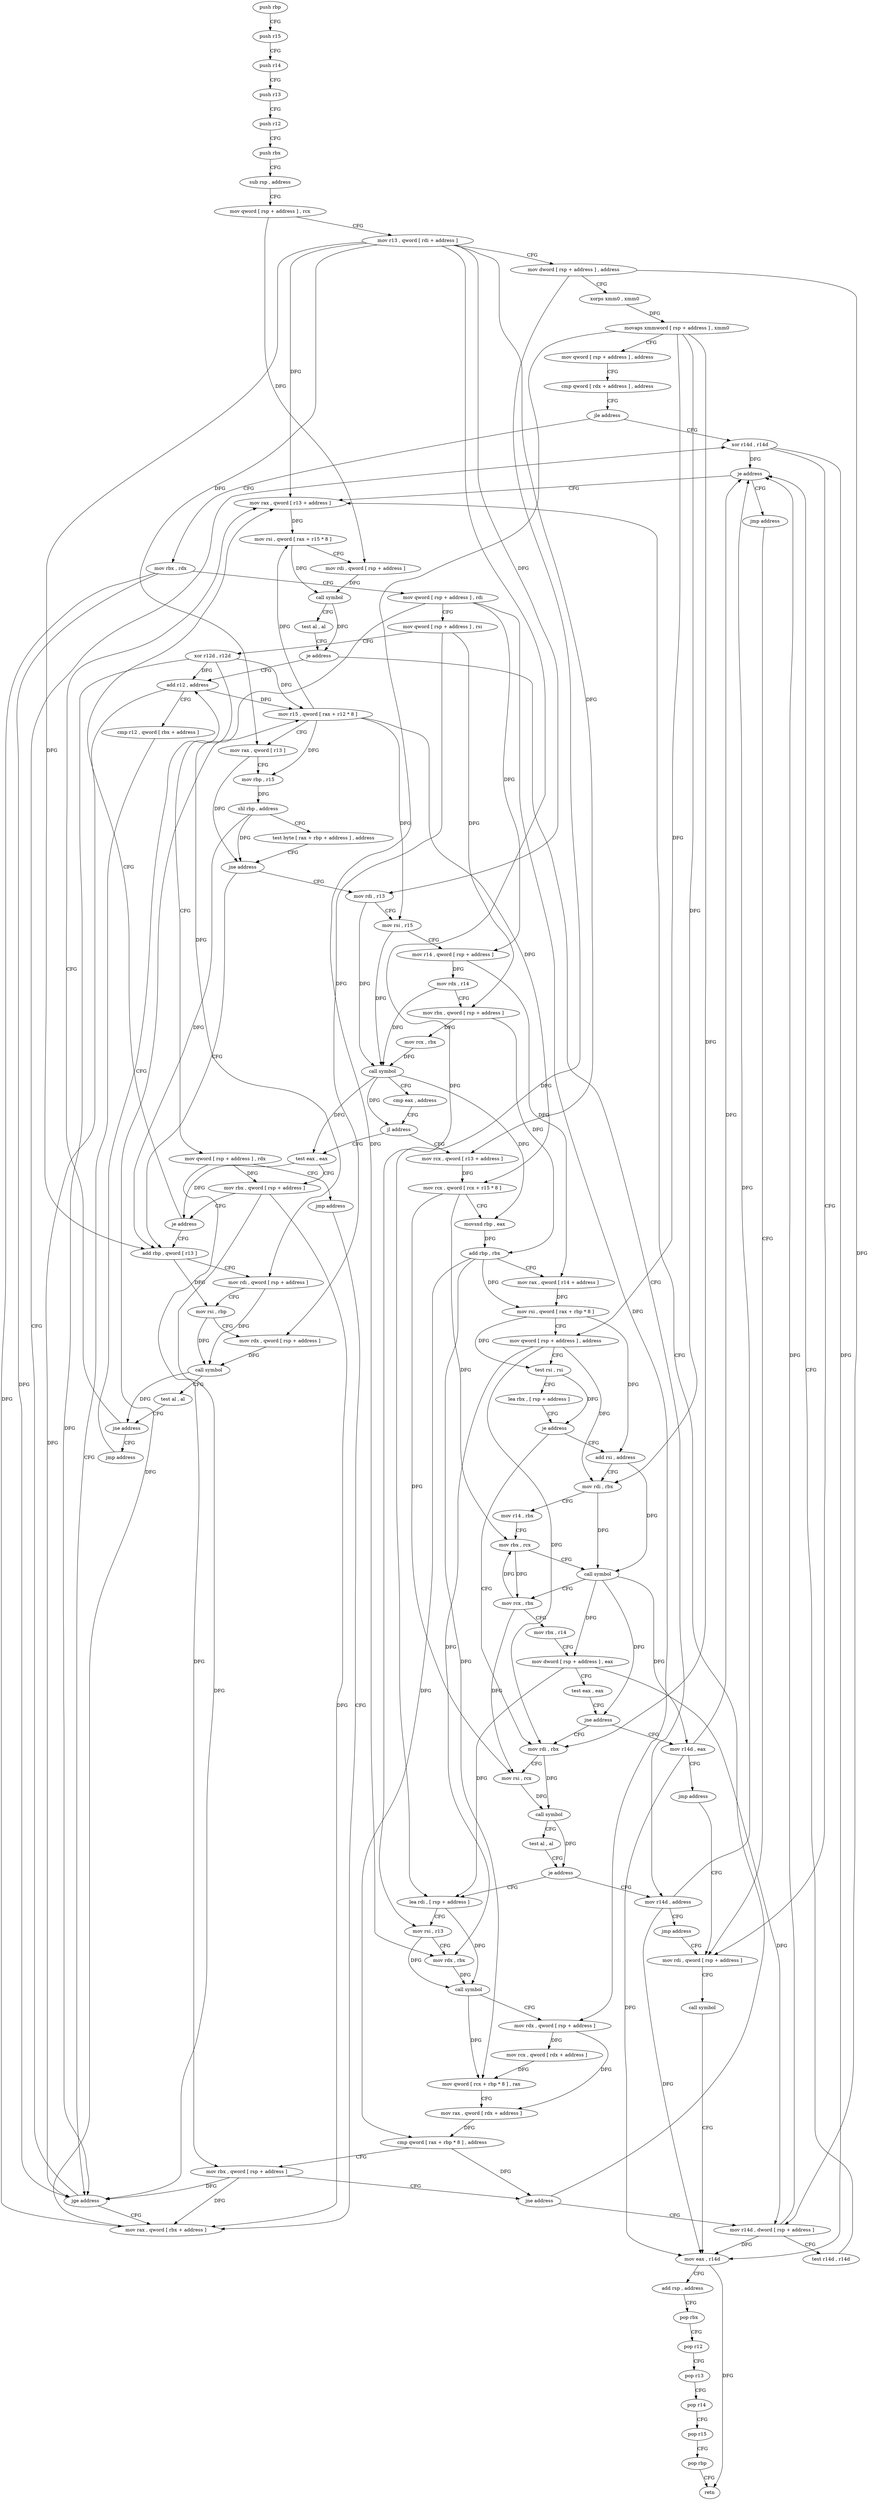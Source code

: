 digraph "func" {
"4254224" [label = "push rbp" ]
"4254225" [label = "push r15" ]
"4254227" [label = "push r14" ]
"4254229" [label = "push r13" ]
"4254231" [label = "push r12" ]
"4254233" [label = "push rbx" ]
"4254234" [label = "sub rsp , address" ]
"4254238" [label = "mov qword [ rsp + address ] , rcx" ]
"4254243" [label = "mov r13 , qword [ rdi + address ]" ]
"4254250" [label = "mov dword [ rsp + address ] , address" ]
"4254258" [label = "xorps xmm0 , xmm0" ]
"4254261" [label = "movaps xmmword [ rsp + address ] , xmm0" ]
"4254266" [label = "mov qword [ rsp + address ] , address" ]
"4254275" [label = "cmp qword [ rdx + address ] , address" ]
"4254280" [label = "jle address" ]
"4254630" [label = "xor r14d , r14d" ]
"4254286" [label = "mov rbx , rdx" ]
"4254633" [label = "mov rdi , qword [ rsp + address ]" ]
"4254289" [label = "mov qword [ rsp + address ] , rdi" ]
"4254294" [label = "mov qword [ rsp + address ] , rsi" ]
"4254299" [label = "xor r12d , r12d" ]
"4254302" [label = "mov qword [ rsp + address ] , rdx" ]
"4254307" [label = "jmp address" ]
"4254369" [label = "mov rax , qword [ rbx + address ]" ]
"4254373" [label = "mov r15 , qword [ rax + r12 * 8 ]" ]
"4254377" [label = "mov rax , qword [ r13 ]" ]
"4254381" [label = "mov rbp , r15" ]
"4254384" [label = "shl rbp , address" ]
"4254388" [label = "test byte [ rax + rbp + address ] , address" ]
"4254393" [label = "jne address" ]
"4254432" [label = "mov rdi , r13" ]
"4254395" [label = "add rbp , qword [ r13 ]" ]
"4254435" [label = "mov rsi , r15" ]
"4254438" [label = "mov r14 , qword [ rsp + address ]" ]
"4254443" [label = "mov rdx , r14" ]
"4254446" [label = "mov rbx , qword [ rsp + address ]" ]
"4254451" [label = "mov rcx , rbx" ]
"4254454" [label = "call symbol" ]
"4254459" [label = "cmp eax , address" ]
"4254462" [label = "jl address" ]
"4254320" [label = "test eax , eax" ]
"4254468" [label = "mov rcx , qword [ r13 + address ]" ]
"4254399" [label = "mov rdi , qword [ rsp + address ]" ]
"4254404" [label = "mov rsi , rbp" ]
"4254407" [label = "mov rdx , qword [ rsp + address ]" ]
"4254412" [label = "call symbol" ]
"4254417" [label = "test al , al" ]
"4254419" [label = "jne address" ]
"4254329" [label = "mov rax , qword [ r13 + address ]" ]
"4254421" [label = "jmp address" ]
"4254322" [label = "mov rbx , qword [ rsp + address ]" ]
"4254327" [label = "je address" ]
"4254472" [label = "mov rcx , qword [ rcx + r15 * 8 ]" ]
"4254476" [label = "movsxd rbp , eax" ]
"4254479" [label = "add rbp , rbx" ]
"4254482" [label = "mov rax , qword [ r14 + address ]" ]
"4254489" [label = "mov rsi , qword [ rax + rbp * 8 ]" ]
"4254493" [label = "mov qword [ rsp + address ] , address" ]
"4254502" [label = "test rsi , rsi" ]
"4254505" [label = "lea rbx , [ rsp + address ]" ]
"4254510" [label = "je address" ]
"4254544" [label = "mov rdi , rbx" ]
"4254512" [label = "add rsi , address" ]
"4254333" [label = "mov rsi , qword [ rax + r15 * 8 ]" ]
"4254337" [label = "mov rdi , qword [ rsp + address ]" ]
"4254342" [label = "call symbol" ]
"4254347" [label = "test al , al" ]
"4254349" [label = "je address" ]
"4254661" [label = "mov r14d , address" ]
"4254355" [label = "add r12 , address" ]
"4254547" [label = "mov rsi , rcx" ]
"4254550" [label = "call symbol" ]
"4254555" [label = "test al , al" ]
"4254557" [label = "je address" ]
"4254559" [label = "lea rdi , [ rsp + address ]" ]
"4254516" [label = "mov rdi , rbx" ]
"4254519" [label = "mov r14 , rbx" ]
"4254522" [label = "mov rbx , rcx" ]
"4254525" [label = "call symbol" ]
"4254530" [label = "mov rcx , rbx" ]
"4254533" [label = "mov rbx , r14" ]
"4254536" [label = "mov dword [ rsp + address ] , eax" ]
"4254540" [label = "test eax , eax" ]
"4254542" [label = "jne address" ]
"4254669" [label = "mov r14d , eax" ]
"4254667" [label = "jmp address" ]
"4254359" [label = "cmp r12 , qword [ rbx + address ]" ]
"4254363" [label = "jge address" ]
"4254564" [label = "mov rsi , r13" ]
"4254567" [label = "mov rdx , rbx" ]
"4254570" [label = "call symbol" ]
"4254575" [label = "mov rdx , qword [ rsp + address ]" ]
"4254580" [label = "mov rcx , qword [ rdx + address ]" ]
"4254587" [label = "mov qword [ rcx + rbp * 8 ] , rax" ]
"4254591" [label = "mov rax , qword [ rdx + address ]" ]
"4254598" [label = "cmp qword [ rax + rbp * 8 ] , address" ]
"4254603" [label = "mov rbx , qword [ rsp + address ]" ]
"4254608" [label = "jne address" ]
"4254614" [label = "mov r14d , dword [ rsp + address ]" ]
"4254672" [label = "jmp address" ]
"4254638" [label = "call symbol" ]
"4254643" [label = "mov eax , r14d" ]
"4254646" [label = "add rsp , address" ]
"4254650" [label = "pop rbx" ]
"4254651" [label = "pop r12" ]
"4254653" [label = "pop r13" ]
"4254655" [label = "pop r14" ]
"4254657" [label = "pop r15" ]
"4254659" [label = "pop rbp" ]
"4254660" [label = "retn" ]
"4254619" [label = "test r14d , r14d" ]
"4254622" [label = "je address" ]
"4254628" [label = "jmp address" ]
"4254224" -> "4254225" [ label = "CFG" ]
"4254225" -> "4254227" [ label = "CFG" ]
"4254227" -> "4254229" [ label = "CFG" ]
"4254229" -> "4254231" [ label = "CFG" ]
"4254231" -> "4254233" [ label = "CFG" ]
"4254233" -> "4254234" [ label = "CFG" ]
"4254234" -> "4254238" [ label = "CFG" ]
"4254238" -> "4254243" [ label = "CFG" ]
"4254238" -> "4254337" [ label = "DFG" ]
"4254243" -> "4254250" [ label = "CFG" ]
"4254243" -> "4254377" [ label = "DFG" ]
"4254243" -> "4254432" [ label = "DFG" ]
"4254243" -> "4254395" [ label = "DFG" ]
"4254243" -> "4254468" [ label = "DFG" ]
"4254243" -> "4254329" [ label = "DFG" ]
"4254243" -> "4254564" [ label = "DFG" ]
"4254250" -> "4254258" [ label = "CFG" ]
"4254250" -> "4254614" [ label = "DFG" ]
"4254250" -> "4254559" [ label = "DFG" ]
"4254258" -> "4254261" [ label = "DFG" ]
"4254261" -> "4254266" [ label = "CFG" ]
"4254261" -> "4254493" [ label = "DFG" ]
"4254261" -> "4254544" [ label = "DFG" ]
"4254261" -> "4254516" [ label = "DFG" ]
"4254261" -> "4254567" [ label = "DFG" ]
"4254266" -> "4254275" [ label = "CFG" ]
"4254275" -> "4254280" [ label = "CFG" ]
"4254280" -> "4254630" [ label = "CFG" ]
"4254280" -> "4254286" [ label = "CFG" ]
"4254630" -> "4254633" [ label = "CFG" ]
"4254630" -> "4254643" [ label = "DFG" ]
"4254630" -> "4254622" [ label = "DFG" ]
"4254286" -> "4254289" [ label = "CFG" ]
"4254286" -> "4254369" [ label = "DFG" ]
"4254286" -> "4254363" [ label = "DFG" ]
"4254633" -> "4254638" [ label = "CFG" ]
"4254289" -> "4254294" [ label = "CFG" ]
"4254289" -> "4254438" [ label = "DFG" ]
"4254289" -> "4254399" [ label = "DFG" ]
"4254289" -> "4254575" [ label = "DFG" ]
"4254294" -> "4254299" [ label = "CFG" ]
"4254294" -> "4254446" [ label = "DFG" ]
"4254294" -> "4254407" [ label = "DFG" ]
"4254299" -> "4254302" [ label = "CFG" ]
"4254299" -> "4254373" [ label = "DFG" ]
"4254299" -> "4254355" [ label = "DFG" ]
"4254299" -> "4254363" [ label = "DFG" ]
"4254302" -> "4254307" [ label = "CFG" ]
"4254302" -> "4254322" [ label = "DFG" ]
"4254302" -> "4254603" [ label = "DFG" ]
"4254307" -> "4254369" [ label = "CFG" ]
"4254369" -> "4254373" [ label = "DFG" ]
"4254373" -> "4254377" [ label = "CFG" ]
"4254373" -> "4254381" [ label = "DFG" ]
"4254373" -> "4254435" [ label = "DFG" ]
"4254373" -> "4254472" [ label = "DFG" ]
"4254373" -> "4254333" [ label = "DFG" ]
"4254377" -> "4254381" [ label = "CFG" ]
"4254377" -> "4254393" [ label = "DFG" ]
"4254381" -> "4254384" [ label = "DFG" ]
"4254384" -> "4254388" [ label = "CFG" ]
"4254384" -> "4254393" [ label = "DFG" ]
"4254384" -> "4254395" [ label = "DFG" ]
"4254388" -> "4254393" [ label = "CFG" ]
"4254393" -> "4254432" [ label = "CFG" ]
"4254393" -> "4254395" [ label = "CFG" ]
"4254432" -> "4254435" [ label = "CFG" ]
"4254432" -> "4254454" [ label = "DFG" ]
"4254395" -> "4254399" [ label = "CFG" ]
"4254395" -> "4254404" [ label = "DFG" ]
"4254435" -> "4254438" [ label = "CFG" ]
"4254435" -> "4254454" [ label = "DFG" ]
"4254438" -> "4254443" [ label = "DFG" ]
"4254438" -> "4254482" [ label = "DFG" ]
"4254443" -> "4254446" [ label = "CFG" ]
"4254443" -> "4254454" [ label = "DFG" ]
"4254446" -> "4254451" [ label = "DFG" ]
"4254446" -> "4254479" [ label = "DFG" ]
"4254451" -> "4254454" [ label = "DFG" ]
"4254454" -> "4254459" [ label = "CFG" ]
"4254454" -> "4254462" [ label = "DFG" ]
"4254454" -> "4254320" [ label = "DFG" ]
"4254454" -> "4254476" [ label = "DFG" ]
"4254459" -> "4254462" [ label = "CFG" ]
"4254462" -> "4254320" [ label = "CFG" ]
"4254462" -> "4254468" [ label = "CFG" ]
"4254320" -> "4254322" [ label = "CFG" ]
"4254320" -> "4254327" [ label = "DFG" ]
"4254468" -> "4254472" [ label = "DFG" ]
"4254399" -> "4254404" [ label = "CFG" ]
"4254399" -> "4254412" [ label = "DFG" ]
"4254404" -> "4254407" [ label = "CFG" ]
"4254404" -> "4254412" [ label = "DFG" ]
"4254407" -> "4254412" [ label = "DFG" ]
"4254412" -> "4254417" [ label = "CFG" ]
"4254412" -> "4254419" [ label = "DFG" ]
"4254417" -> "4254419" [ label = "CFG" ]
"4254419" -> "4254329" [ label = "CFG" ]
"4254419" -> "4254421" [ label = "CFG" ]
"4254329" -> "4254333" [ label = "DFG" ]
"4254421" -> "4254355" [ label = "CFG" ]
"4254322" -> "4254327" [ label = "CFG" ]
"4254322" -> "4254369" [ label = "DFG" ]
"4254322" -> "4254363" [ label = "DFG" ]
"4254327" -> "4254395" [ label = "CFG" ]
"4254327" -> "4254329" [ label = "CFG" ]
"4254472" -> "4254476" [ label = "CFG" ]
"4254472" -> "4254547" [ label = "DFG" ]
"4254472" -> "4254522" [ label = "DFG" ]
"4254476" -> "4254479" [ label = "DFG" ]
"4254479" -> "4254482" [ label = "CFG" ]
"4254479" -> "4254489" [ label = "DFG" ]
"4254479" -> "4254587" [ label = "DFG" ]
"4254479" -> "4254598" [ label = "DFG" ]
"4254482" -> "4254489" [ label = "DFG" ]
"4254489" -> "4254493" [ label = "CFG" ]
"4254489" -> "4254502" [ label = "DFG" ]
"4254489" -> "4254512" [ label = "DFG" ]
"4254493" -> "4254502" [ label = "CFG" ]
"4254493" -> "4254544" [ label = "DFG" ]
"4254493" -> "4254516" [ label = "DFG" ]
"4254493" -> "4254567" [ label = "DFG" ]
"4254502" -> "4254505" [ label = "CFG" ]
"4254502" -> "4254510" [ label = "DFG" ]
"4254505" -> "4254510" [ label = "CFG" ]
"4254510" -> "4254544" [ label = "CFG" ]
"4254510" -> "4254512" [ label = "CFG" ]
"4254544" -> "4254547" [ label = "CFG" ]
"4254544" -> "4254550" [ label = "DFG" ]
"4254512" -> "4254516" [ label = "CFG" ]
"4254512" -> "4254525" [ label = "DFG" ]
"4254333" -> "4254337" [ label = "CFG" ]
"4254333" -> "4254342" [ label = "DFG" ]
"4254337" -> "4254342" [ label = "DFG" ]
"4254342" -> "4254347" [ label = "CFG" ]
"4254342" -> "4254349" [ label = "DFG" ]
"4254347" -> "4254349" [ label = "CFG" ]
"4254349" -> "4254661" [ label = "CFG" ]
"4254349" -> "4254355" [ label = "CFG" ]
"4254661" -> "4254667" [ label = "CFG" ]
"4254661" -> "4254643" [ label = "DFG" ]
"4254661" -> "4254622" [ label = "DFG" ]
"4254355" -> "4254359" [ label = "CFG" ]
"4254355" -> "4254373" [ label = "DFG" ]
"4254355" -> "4254363" [ label = "DFG" ]
"4254547" -> "4254550" [ label = "DFG" ]
"4254550" -> "4254555" [ label = "CFG" ]
"4254550" -> "4254557" [ label = "DFG" ]
"4254555" -> "4254557" [ label = "CFG" ]
"4254557" -> "4254661" [ label = "CFG" ]
"4254557" -> "4254559" [ label = "CFG" ]
"4254559" -> "4254564" [ label = "CFG" ]
"4254559" -> "4254570" [ label = "DFG" ]
"4254516" -> "4254519" [ label = "CFG" ]
"4254516" -> "4254525" [ label = "DFG" ]
"4254519" -> "4254522" [ label = "CFG" ]
"4254522" -> "4254525" [ label = "CFG" ]
"4254522" -> "4254530" [ label = "DFG" ]
"4254525" -> "4254530" [ label = "CFG" ]
"4254525" -> "4254536" [ label = "DFG" ]
"4254525" -> "4254542" [ label = "DFG" ]
"4254525" -> "4254669" [ label = "DFG" ]
"4254530" -> "4254533" [ label = "CFG" ]
"4254530" -> "4254547" [ label = "DFG" ]
"4254530" -> "4254522" [ label = "DFG" ]
"4254533" -> "4254536" [ label = "CFG" ]
"4254536" -> "4254540" [ label = "CFG" ]
"4254536" -> "4254614" [ label = "DFG" ]
"4254536" -> "4254559" [ label = "DFG" ]
"4254540" -> "4254542" [ label = "CFG" ]
"4254542" -> "4254669" [ label = "CFG" ]
"4254542" -> "4254544" [ label = "CFG" ]
"4254669" -> "4254672" [ label = "CFG" ]
"4254669" -> "4254643" [ label = "DFG" ]
"4254669" -> "4254622" [ label = "DFG" ]
"4254667" -> "4254633" [ label = "CFG" ]
"4254359" -> "4254363" [ label = "CFG" ]
"4254363" -> "4254630" [ label = "CFG" ]
"4254363" -> "4254369" [ label = "CFG" ]
"4254564" -> "4254567" [ label = "CFG" ]
"4254564" -> "4254570" [ label = "DFG" ]
"4254567" -> "4254570" [ label = "DFG" ]
"4254570" -> "4254575" [ label = "CFG" ]
"4254570" -> "4254587" [ label = "DFG" ]
"4254575" -> "4254580" [ label = "DFG" ]
"4254575" -> "4254591" [ label = "DFG" ]
"4254580" -> "4254587" [ label = "DFG" ]
"4254587" -> "4254591" [ label = "CFG" ]
"4254591" -> "4254598" [ label = "DFG" ]
"4254598" -> "4254603" [ label = "CFG" ]
"4254598" -> "4254608" [ label = "DFG" ]
"4254603" -> "4254608" [ label = "CFG" ]
"4254603" -> "4254369" [ label = "DFG" ]
"4254603" -> "4254363" [ label = "DFG" ]
"4254608" -> "4254329" [ label = "CFG" ]
"4254608" -> "4254614" [ label = "CFG" ]
"4254614" -> "4254619" [ label = "CFG" ]
"4254614" -> "4254643" [ label = "DFG" ]
"4254614" -> "4254622" [ label = "DFG" ]
"4254672" -> "4254633" [ label = "CFG" ]
"4254638" -> "4254643" [ label = "CFG" ]
"4254643" -> "4254646" [ label = "CFG" ]
"4254643" -> "4254660" [ label = "DFG" ]
"4254646" -> "4254650" [ label = "CFG" ]
"4254650" -> "4254651" [ label = "CFG" ]
"4254651" -> "4254653" [ label = "CFG" ]
"4254653" -> "4254655" [ label = "CFG" ]
"4254655" -> "4254657" [ label = "CFG" ]
"4254657" -> "4254659" [ label = "CFG" ]
"4254659" -> "4254660" [ label = "CFG" ]
"4254619" -> "4254622" [ label = "CFG" ]
"4254622" -> "4254329" [ label = "CFG" ]
"4254622" -> "4254628" [ label = "CFG" ]
"4254628" -> "4254633" [ label = "CFG" ]
}
